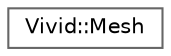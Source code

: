 digraph "Graphical Class Hierarchy"
{
 // LATEX_PDF_SIZE
  bgcolor="transparent";
  edge [fontname=Helvetica,fontsize=10,labelfontname=Helvetica,labelfontsize=10];
  node [fontname=Helvetica,fontsize=10,shape=box,height=0.2,width=0.4];
  rankdir="LR";
  Node0 [label="Vivid::Mesh",height=0.2,width=0.4,color="grey40", fillcolor="white", style="filled",URL="$class_vivid_1_1_mesh.html",tooltip=" "];
}
